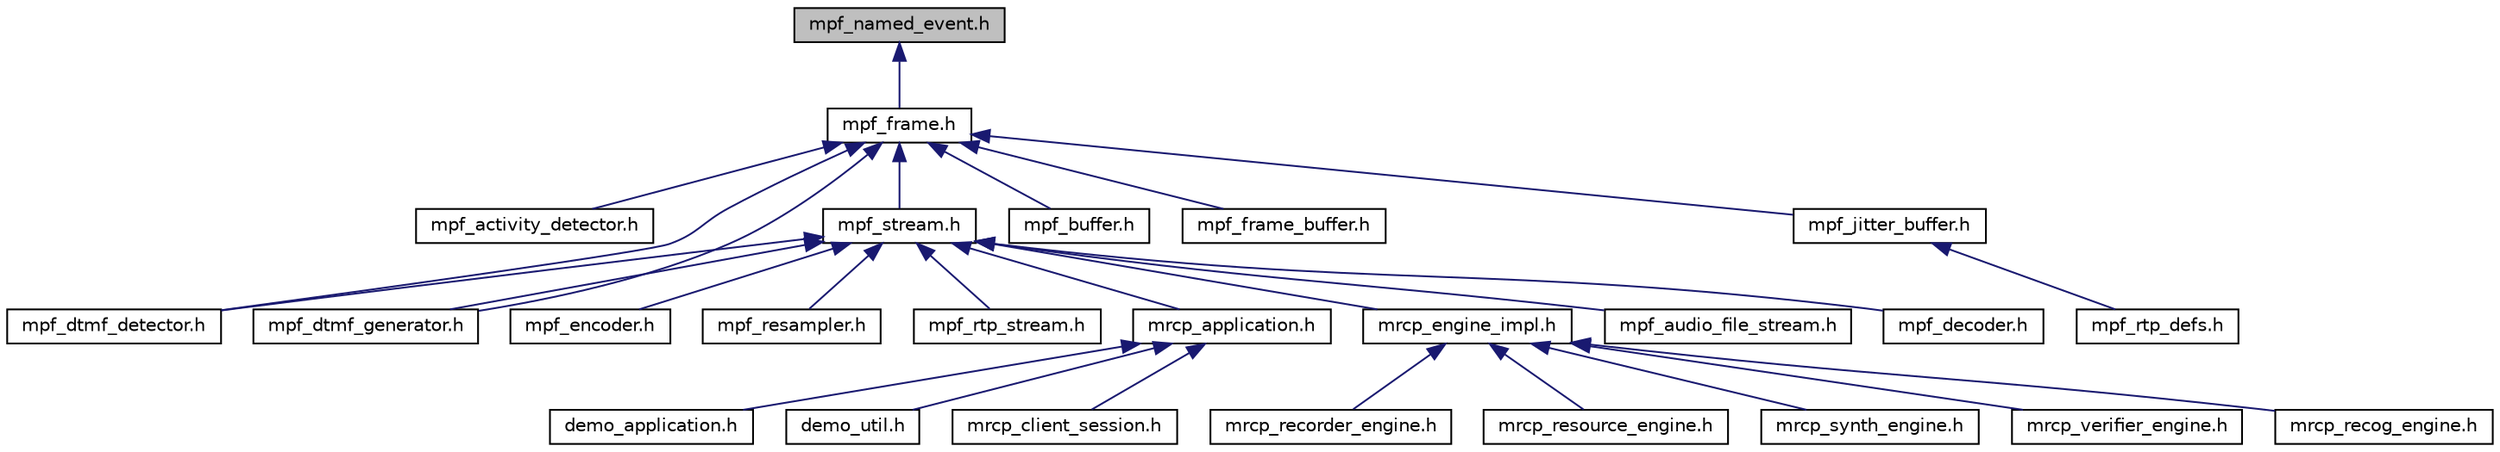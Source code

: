 digraph "mpf_named_event.h"
{
  edge [fontname="Helvetica",fontsize="10",labelfontname="Helvetica",labelfontsize="10"];
  node [fontname="Helvetica",fontsize="10",shape=record];
  Node14 [label="mpf_named_event.h",height=0.2,width=0.4,color="black", fillcolor="grey75", style="filled", fontcolor="black"];
  Node14 -> Node15 [dir="back",color="midnightblue",fontsize="10",style="solid",fontname="Helvetica"];
  Node15 [label="mpf_frame.h",height=0.2,width=0.4,color="black", fillcolor="white", style="filled",URL="$mpf__frame_8h.html",tooltip="MPF Audio/Video/Named-event Frame. "];
  Node15 -> Node16 [dir="back",color="midnightblue",fontsize="10",style="solid",fontname="Helvetica"];
  Node16 [label="mpf_activity_detector.h",height=0.2,width=0.4,color="black", fillcolor="white", style="filled",URL="$mpf__activity__detector_8h.html",tooltip="MPF Voice Activity Detector. "];
  Node15 -> Node17 [dir="back",color="midnightblue",fontsize="10",style="solid",fontname="Helvetica"];
  Node17 [label="mpf_stream.h",height=0.2,width=0.4,color="black", fillcolor="white", style="filled",URL="$mpf__stream_8h.html",tooltip="MPF Bidirectional Stream. "];
  Node17 -> Node18 [dir="back",color="midnightblue",fontsize="10",style="solid",fontname="Helvetica"];
  Node18 [label="mpf_audio_file_stream.h",height=0.2,width=0.4,color="black", fillcolor="white", style="filled",URL="$mpf__audio__file__stream_8h.html",tooltip="MPF Audio FIle Stream. "];
  Node17 -> Node19 [dir="back",color="midnightblue",fontsize="10",style="solid",fontname="Helvetica"];
  Node19 [label="mpf_decoder.h",height=0.2,width=0.4,color="black", fillcolor="white", style="filled",URL="$mpf__decoder_8h.html",tooltip="MPF Stream Decoder. "];
  Node17 -> Node20 [dir="back",color="midnightblue",fontsize="10",style="solid",fontname="Helvetica"];
  Node20 [label="mpf_dtmf_detector.h",height=0.2,width=0.4,color="black", fillcolor="white", style="filled",URL="$mpf__dtmf__detector_8h.html",tooltip="DTMF detector. "];
  Node17 -> Node21 [dir="back",color="midnightblue",fontsize="10",style="solid",fontname="Helvetica"];
  Node21 [label="mpf_dtmf_generator.h",height=0.2,width=0.4,color="black", fillcolor="white", style="filled",URL="$mpf__dtmf__generator_8h.html",tooltip="DTMF generator. "];
  Node17 -> Node22 [dir="back",color="midnightblue",fontsize="10",style="solid",fontname="Helvetica"];
  Node22 [label="mpf_encoder.h",height=0.2,width=0.4,color="black", fillcolor="white", style="filled",URL="$mpf__encoder_8h.html",tooltip="MPF Stream Encoder. "];
  Node17 -> Node23 [dir="back",color="midnightblue",fontsize="10",style="solid",fontname="Helvetica"];
  Node23 [label="mpf_resampler.h",height=0.2,width=0.4,color="black", fillcolor="white", style="filled",URL="$mpf__resampler_8h.html",tooltip="MPF Stream Resampler. "];
  Node17 -> Node24 [dir="back",color="midnightblue",fontsize="10",style="solid",fontname="Helvetica"];
  Node24 [label="mpf_rtp_stream.h",height=0.2,width=0.4,color="black", fillcolor="white", style="filled",URL="$mpf__rtp__stream_8h.html",tooltip="MPF RTP Stream. "];
  Node17 -> Node25 [dir="back",color="midnightblue",fontsize="10",style="solid",fontname="Helvetica"];
  Node25 [label="mrcp_application.h",height=0.2,width=0.4,color="black", fillcolor="white", style="filled",URL="$mrcp__application_8h.html",tooltip="MRCP User Level Application Interface. "];
  Node25 -> Node26 [dir="back",color="midnightblue",fontsize="10",style="solid",fontname="Helvetica"];
  Node26 [label="mrcp_client_session.h",height=0.2,width=0.4,color="black", fillcolor="white", style="filled",URL="$mrcp__client__session_8h.html",tooltip="MRCP Client Session. "];
  Node25 -> Node27 [dir="back",color="midnightblue",fontsize="10",style="solid",fontname="Helvetica"];
  Node27 [label="demo_application.h",height=0.2,width=0.4,color="black", fillcolor="white", style="filled",URL="$demo__application_8h.html",tooltip="Demo MRCP Application. "];
  Node25 -> Node28 [dir="back",color="midnightblue",fontsize="10",style="solid",fontname="Helvetica"];
  Node28 [label="demo_util.h",height=0.2,width=0.4,color="black", fillcolor="white", style="filled",URL="$demo__util_8h.html",tooltip="Demo MRCP Utilities. "];
  Node17 -> Node29 [dir="back",color="midnightblue",fontsize="10",style="solid",fontname="Helvetica"];
  Node29 [label="mrcp_engine_impl.h",height=0.2,width=0.4,color="black", fillcolor="white", style="filled",URL="$mrcp__engine__impl_8h.html",tooltip="MRCP Engine Realization Interface (typically should be implemented in plugins) "];
  Node29 -> Node30 [dir="back",color="midnightblue",fontsize="10",style="solid",fontname="Helvetica"];
  Node30 [label="mrcp_recog_engine.h",height=0.2,width=0.4,color="black", fillcolor="white", style="filled",URL="$mrcp__recog__engine_8h.html",tooltip="Recognizer Engine Includes. "];
  Node29 -> Node31 [dir="back",color="midnightblue",fontsize="10",style="solid",fontname="Helvetica"];
  Node31 [label="mrcp_recorder_engine.h",height=0.2,width=0.4,color="black", fillcolor="white", style="filled",URL="$mrcp__recorder__engine_8h.html",tooltip="Recorder Engine Includes. "];
  Node29 -> Node32 [dir="back",color="midnightblue",fontsize="10",style="solid",fontname="Helvetica"];
  Node32 [label="mrcp_resource_engine.h",height=0.2,width=0.4,color="black", fillcolor="white", style="filled",URL="$mrcp__resource__engine_8h.html",tooltip="Legacy MRCP Resource Engine. "];
  Node29 -> Node33 [dir="back",color="midnightblue",fontsize="10",style="solid",fontname="Helvetica"];
  Node33 [label="mrcp_synth_engine.h",height=0.2,width=0.4,color="black", fillcolor="white", style="filled",URL="$mrcp__synth__engine_8h.html",tooltip="Synthesizer Engine Includes. "];
  Node29 -> Node34 [dir="back",color="midnightblue",fontsize="10",style="solid",fontname="Helvetica"];
  Node34 [label="mrcp_verifier_engine.h",height=0.2,width=0.4,color="black", fillcolor="white", style="filled",URL="$mrcp__verifier__engine_8h.html",tooltip="Verifier Engine Includes. "];
  Node15 -> Node35 [dir="back",color="midnightblue",fontsize="10",style="solid",fontname="Helvetica"];
  Node35 [label="mpf_buffer.h",height=0.2,width=0.4,color="black", fillcolor="white", style="filled",URL="$mpf__buffer_8h.html",tooltip="Buffer of Media Chunks. "];
  Node15 -> Node20 [dir="back",color="midnightblue",fontsize="10",style="solid",fontname="Helvetica"];
  Node15 -> Node21 [dir="back",color="midnightblue",fontsize="10",style="solid",fontname="Helvetica"];
  Node15 -> Node36 [dir="back",color="midnightblue",fontsize="10",style="solid",fontname="Helvetica"];
  Node36 [label="mpf_frame_buffer.h",height=0.2,width=0.4,color="black", fillcolor="white", style="filled",URL="$mpf__frame__buffer_8h.html",tooltip="Buffer of Media Frames. "];
  Node15 -> Node37 [dir="back",color="midnightblue",fontsize="10",style="solid",fontname="Helvetica"];
  Node37 [label="mpf_jitter_buffer.h",height=0.2,width=0.4,color="black", fillcolor="white", style="filled",URL="$mpf__jitter__buffer_8h.html",tooltip="Jitter Buffer. "];
  Node37 -> Node38 [dir="back",color="midnightblue",fontsize="10",style="solid",fontname="Helvetica"];
  Node38 [label="mpf_rtp_defs.h",height=0.2,width=0.4,color="black", fillcolor="white", style="filled",URL="$mpf__rtp__defs_8h.html",tooltip="Internal RTP Definitions. "];
}

